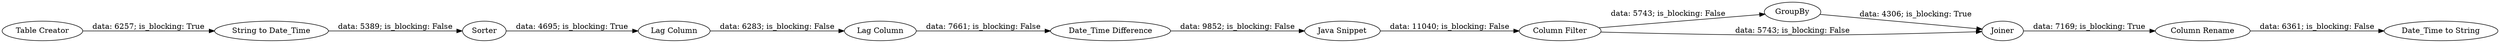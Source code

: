 digraph {
	"-5734999401478662103_64" [label="Table Creator"]
	"-5734999401478662103_62" [label="Column Rename"]
	"-5734999401478662103_59" [label="Column Filter"]
	"-5734999401478662103_26" [label="Date_Time Difference"]
	"-5734999401478662103_65" [label="String to Date_Time"]
	"-5734999401478662103_24" [label="Lag Column"]
	"-5734999401478662103_23" [label="Lag Column"]
	"-5734999401478662103_63" [label="Date_Time to String"]
	"-5734999401478662103_25" [label=Sorter]
	"-5734999401478662103_60" [label=GroupBy]
	"-5734999401478662103_61" [label=Joiner]
	"-5734999401478662103_44" [label="Java Snippet"]
	"-5734999401478662103_26" -> "-5734999401478662103_44" [label="data: 9852; is_blocking: False"]
	"-5734999401478662103_23" -> "-5734999401478662103_24" [label="data: 6283; is_blocking: False"]
	"-5734999401478662103_25" -> "-5734999401478662103_23" [label="data: 4695; is_blocking: True"]
	"-5734999401478662103_61" -> "-5734999401478662103_62" [label="data: 7169; is_blocking: True"]
	"-5734999401478662103_65" -> "-5734999401478662103_25" [label="data: 5389; is_blocking: False"]
	"-5734999401478662103_59" -> "-5734999401478662103_61" [label="data: 5743; is_blocking: False"]
	"-5734999401478662103_44" -> "-5734999401478662103_59" [label="data: 11040; is_blocking: False"]
	"-5734999401478662103_60" -> "-5734999401478662103_61" [label="data: 4306; is_blocking: True"]
	"-5734999401478662103_59" -> "-5734999401478662103_60" [label="data: 5743; is_blocking: False"]
	"-5734999401478662103_24" -> "-5734999401478662103_26" [label="data: 7661; is_blocking: False"]
	"-5734999401478662103_64" -> "-5734999401478662103_65" [label="data: 6257; is_blocking: True"]
	"-5734999401478662103_62" -> "-5734999401478662103_63" [label="data: 6361; is_blocking: False"]
	rankdir=LR
}
